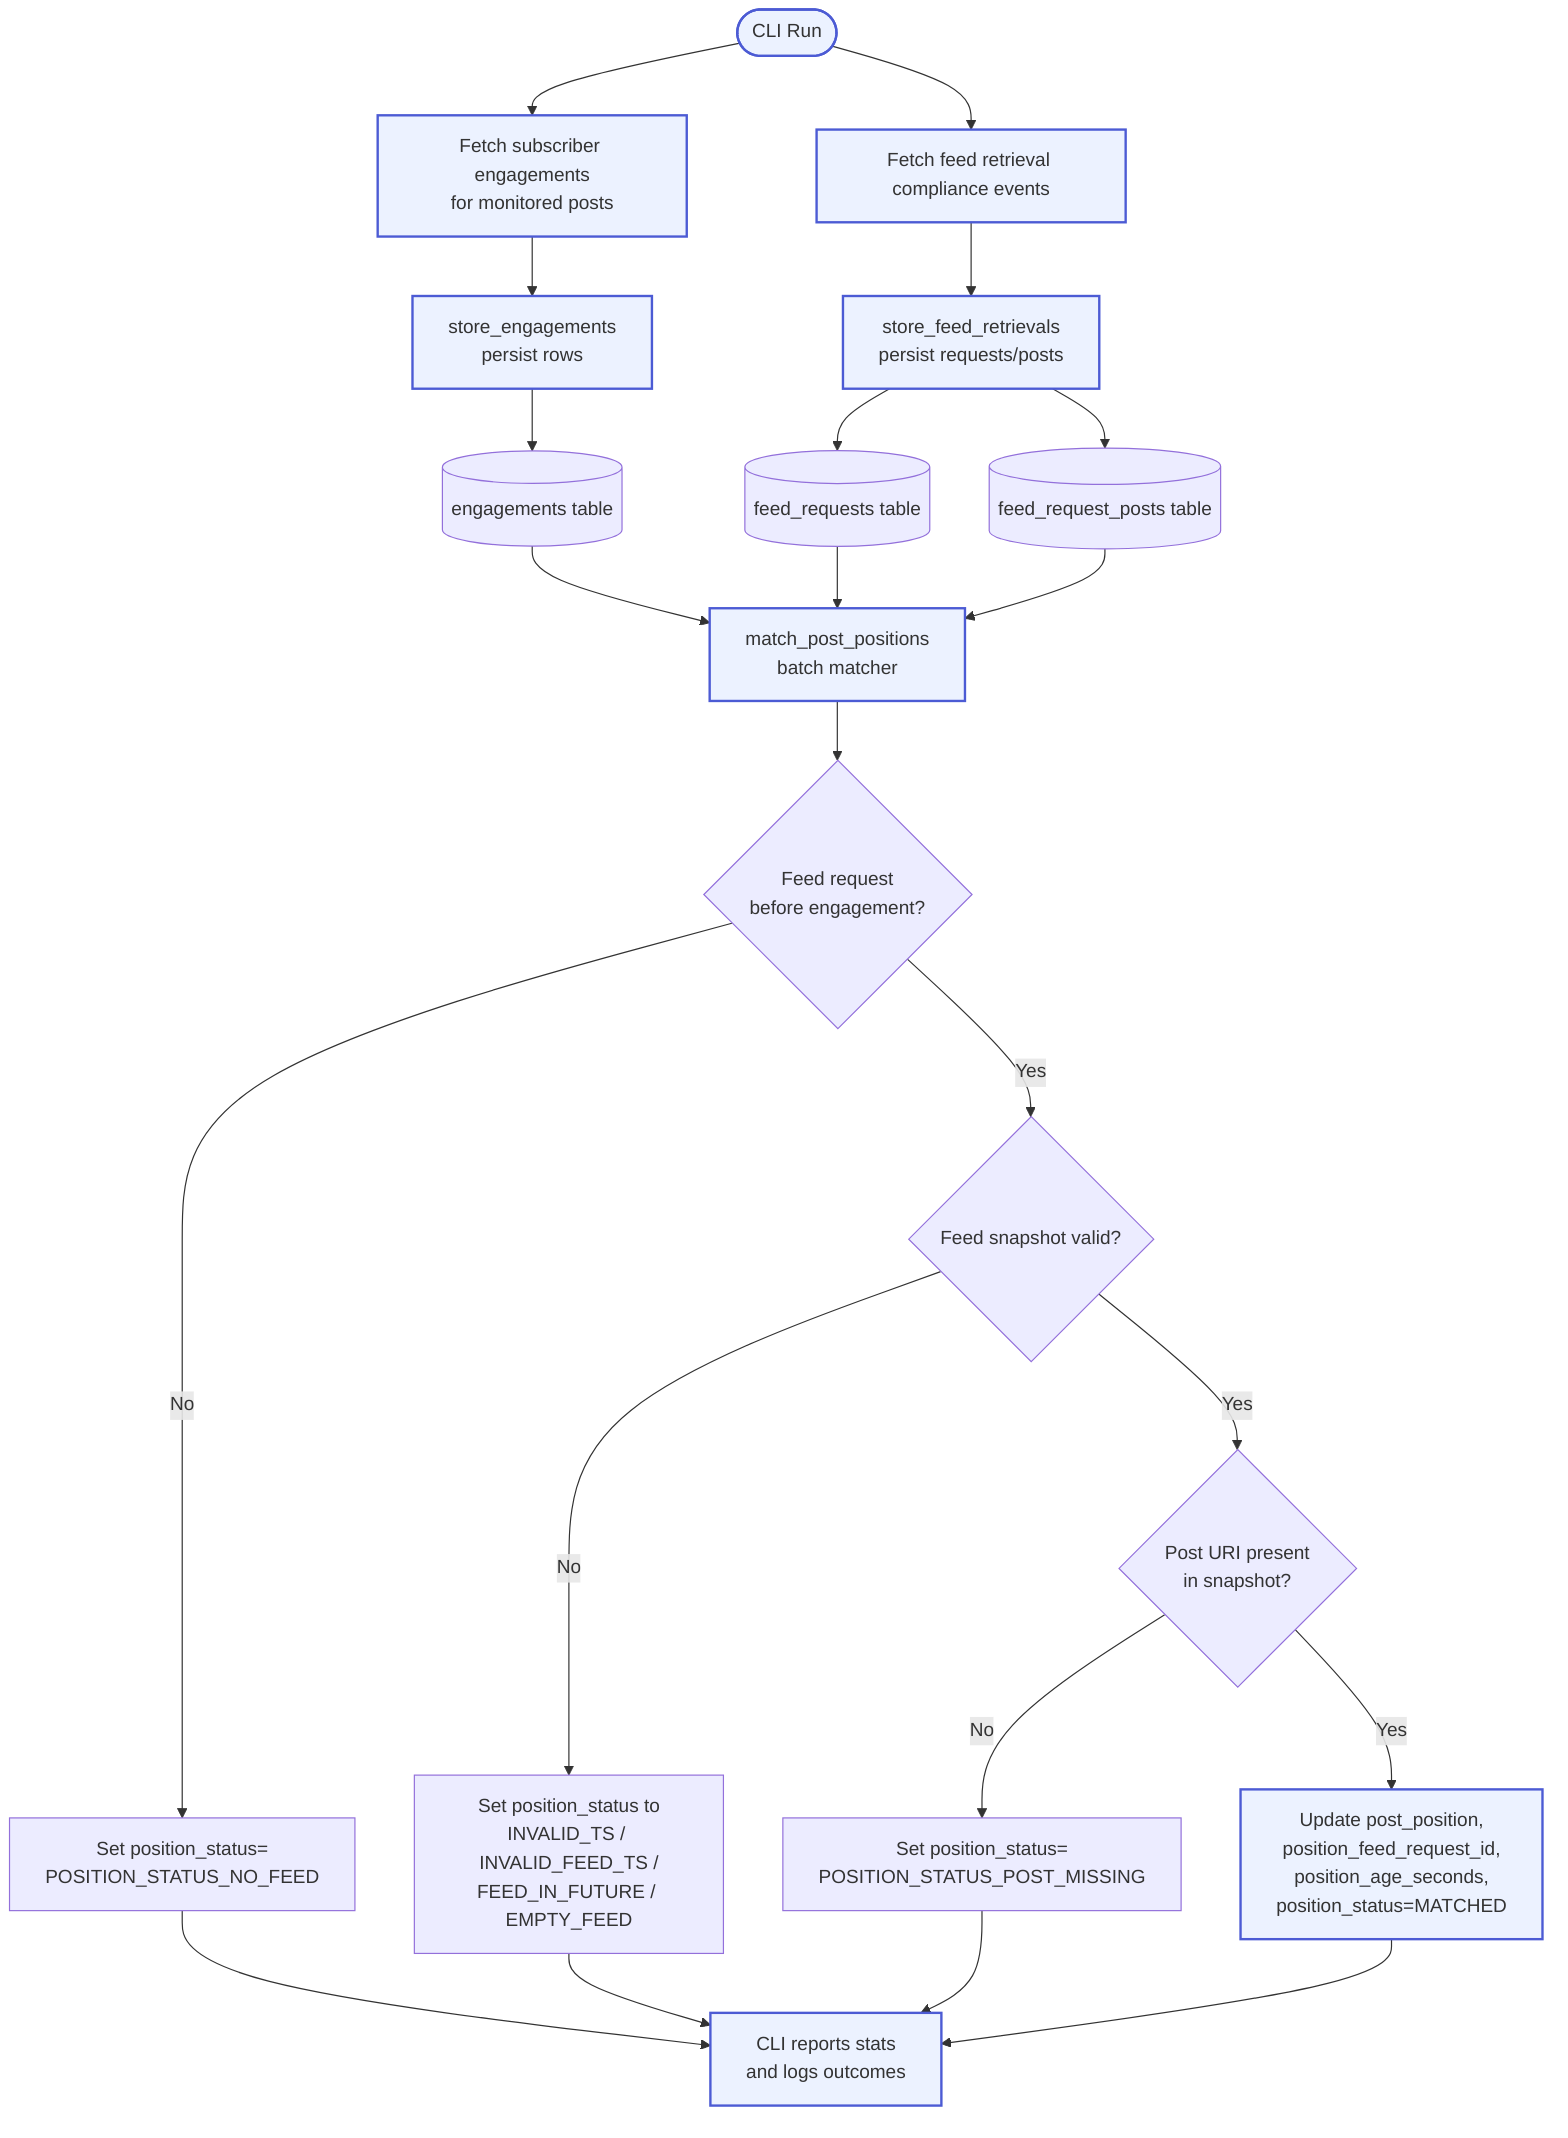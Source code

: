 flowchart TD
    start([CLI Run])
    fetch[Fetch subscriber engagements\nfor monitored posts]
    storeEng[store_engagements\npersist rows]
    engagements[(engagements table)]
    fetchFeed[Fetch feed retrieval compliance events]
    storeFeed[store_feed_retrievals\npersist requests/posts]
    feedRequests[(feed_requests table)]
    feedPosts[(feed_request_posts table)]
    match[match_post_positions\nbatch matcher]
    decision1{Feed request\nbefore engagement?}
    statusNoFeed[Set position_status=\nPOSITION_STATUS_NO_FEED]
    decision2{Feed snapshot valid?}
    statusInvalid[Set position_status to\nINVALID_TS / INVALID_FEED_TS /\nFEED_IN_FUTURE / EMPTY_FEED]
    decision3{Post URI present\nin snapshot?}
    statusMissing[Set position_status=\nPOSITION_STATUS_POST_MISSING]
    update[Update post_position,\nposition_feed_request_id,\nposition_age_seconds,\nposition_status=MATCHED]
    summary[CLI reports stats\nand logs outcomes]

    start --> fetch --> storeEng --> engagements
    start --> fetchFeed --> storeFeed
    storeFeed --> feedRequests
    storeFeed --> feedPosts
    engagements --> match
    feedRequests --> match
    feedPosts --> match
    match --> decision1
    decision1 -- "No" --> statusNoFeed --> summary
    decision1 -- "Yes" --> decision2
    decision2 -- "No" --> statusInvalid --> summary
    decision2 -- "Yes" --> decision3
    decision3 -- "No" --> statusMissing --> summary
    decision3 -- "Yes" --> update --> summary

    classDef process fill:#ECF2FF,stroke:#4C5BD4,stroke-width:2px;
    class start,fetch,storeEng,fetchFeed,storeFeed,match,update,summary process;
